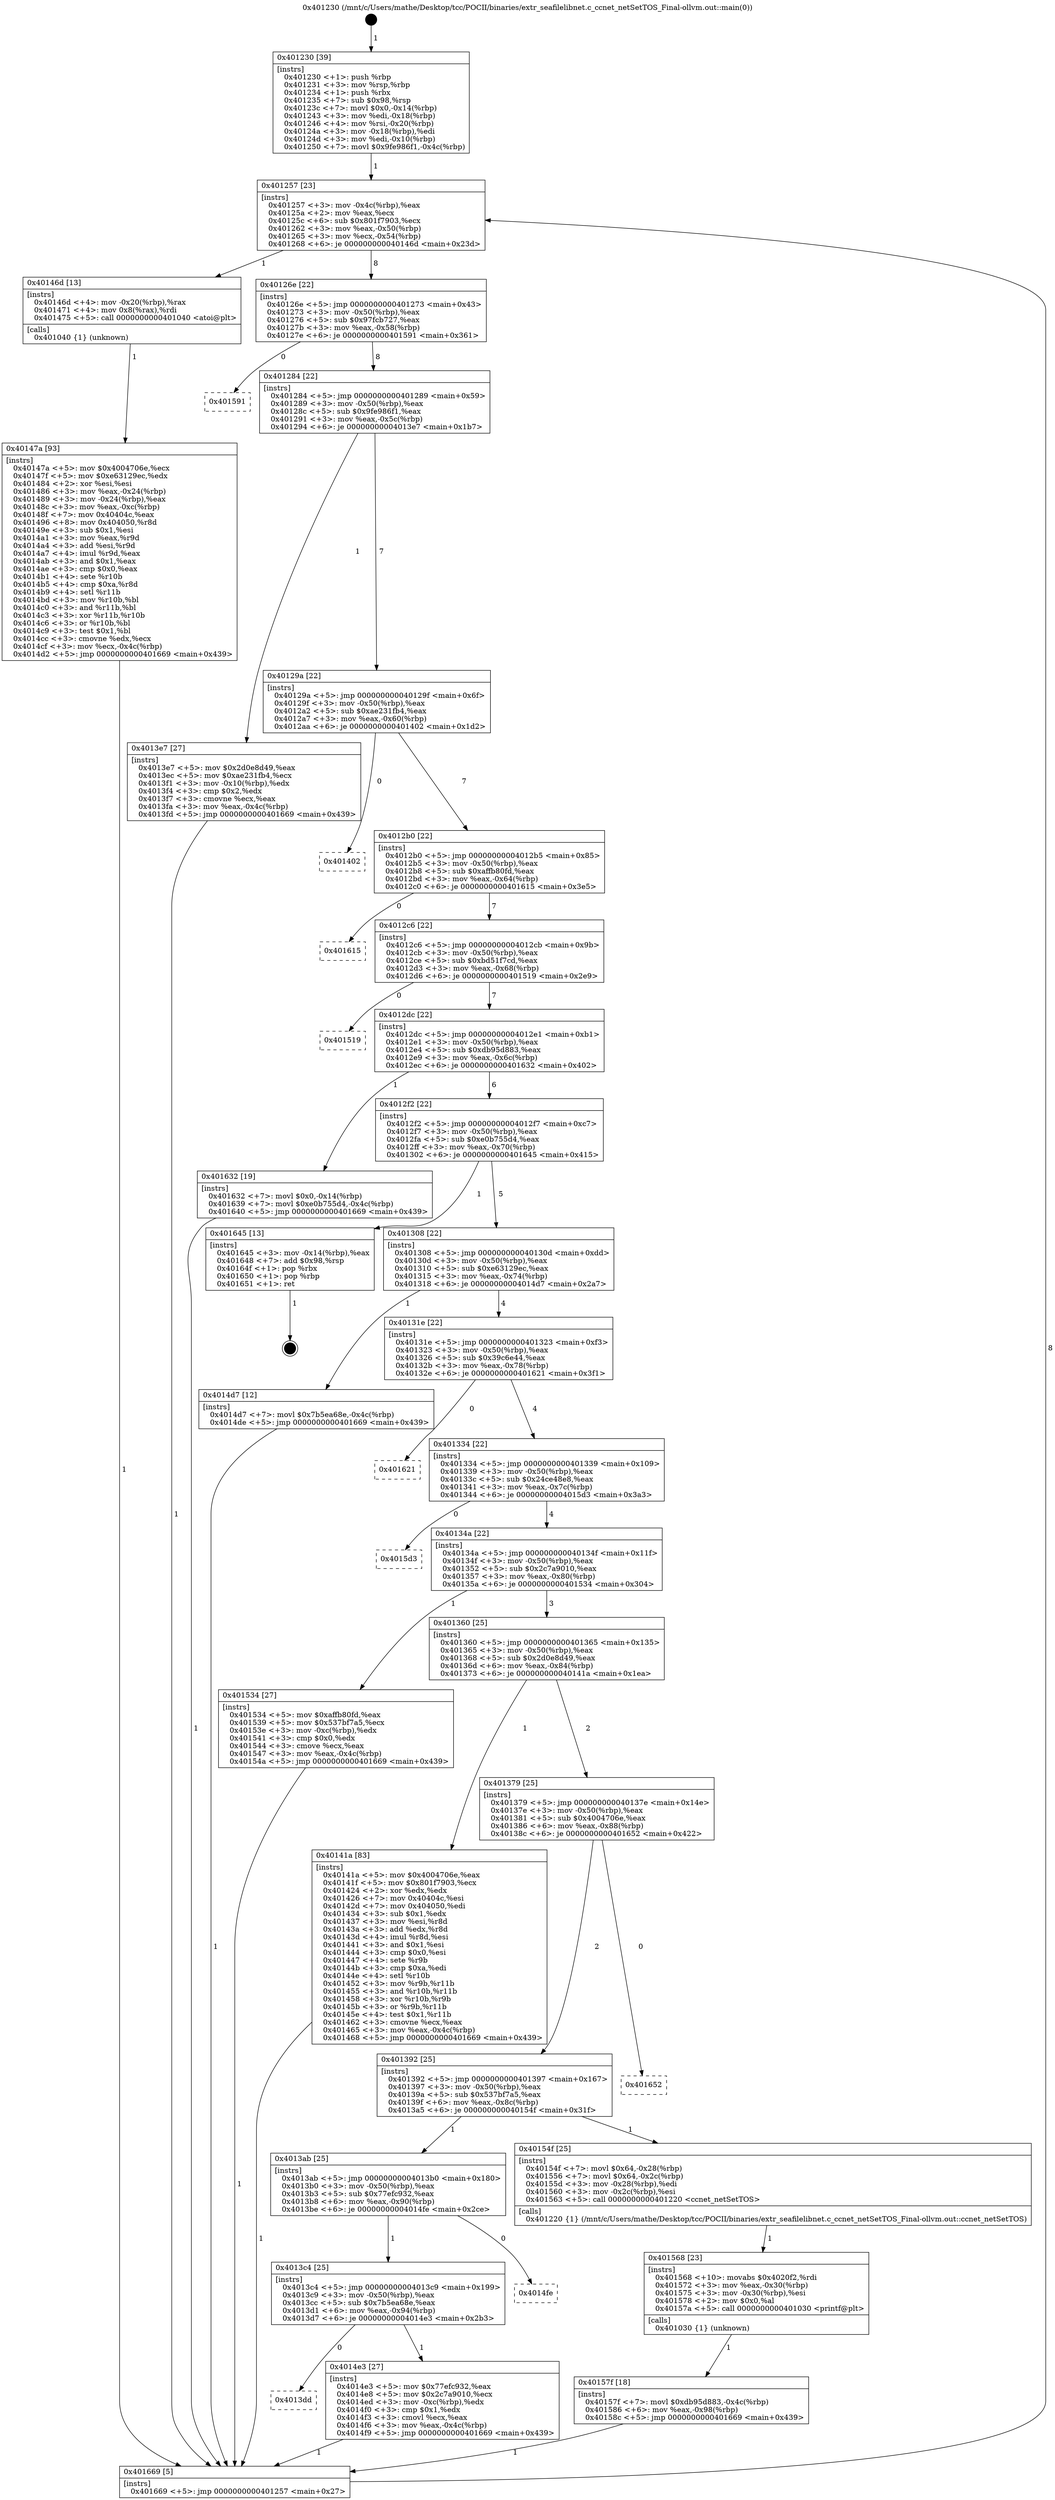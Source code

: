 digraph "0x401230" {
  label = "0x401230 (/mnt/c/Users/mathe/Desktop/tcc/POCII/binaries/extr_seafilelibnet.c_ccnet_netSetTOS_Final-ollvm.out::main(0))"
  labelloc = "t"
  node[shape=record]

  Entry [label="",width=0.3,height=0.3,shape=circle,fillcolor=black,style=filled]
  "0x401257" [label="{
     0x401257 [23]\l
     | [instrs]\l
     &nbsp;&nbsp;0x401257 \<+3\>: mov -0x4c(%rbp),%eax\l
     &nbsp;&nbsp;0x40125a \<+2\>: mov %eax,%ecx\l
     &nbsp;&nbsp;0x40125c \<+6\>: sub $0x801f7903,%ecx\l
     &nbsp;&nbsp;0x401262 \<+3\>: mov %eax,-0x50(%rbp)\l
     &nbsp;&nbsp;0x401265 \<+3\>: mov %ecx,-0x54(%rbp)\l
     &nbsp;&nbsp;0x401268 \<+6\>: je 000000000040146d \<main+0x23d\>\l
  }"]
  "0x40146d" [label="{
     0x40146d [13]\l
     | [instrs]\l
     &nbsp;&nbsp;0x40146d \<+4\>: mov -0x20(%rbp),%rax\l
     &nbsp;&nbsp;0x401471 \<+4\>: mov 0x8(%rax),%rdi\l
     &nbsp;&nbsp;0x401475 \<+5\>: call 0000000000401040 \<atoi@plt\>\l
     | [calls]\l
     &nbsp;&nbsp;0x401040 \{1\} (unknown)\l
  }"]
  "0x40126e" [label="{
     0x40126e [22]\l
     | [instrs]\l
     &nbsp;&nbsp;0x40126e \<+5\>: jmp 0000000000401273 \<main+0x43\>\l
     &nbsp;&nbsp;0x401273 \<+3\>: mov -0x50(%rbp),%eax\l
     &nbsp;&nbsp;0x401276 \<+5\>: sub $0x97fcb727,%eax\l
     &nbsp;&nbsp;0x40127b \<+3\>: mov %eax,-0x58(%rbp)\l
     &nbsp;&nbsp;0x40127e \<+6\>: je 0000000000401591 \<main+0x361\>\l
  }"]
  Exit [label="",width=0.3,height=0.3,shape=circle,fillcolor=black,style=filled,peripheries=2]
  "0x401591" [label="{
     0x401591\l
  }", style=dashed]
  "0x401284" [label="{
     0x401284 [22]\l
     | [instrs]\l
     &nbsp;&nbsp;0x401284 \<+5\>: jmp 0000000000401289 \<main+0x59\>\l
     &nbsp;&nbsp;0x401289 \<+3\>: mov -0x50(%rbp),%eax\l
     &nbsp;&nbsp;0x40128c \<+5\>: sub $0x9fe986f1,%eax\l
     &nbsp;&nbsp;0x401291 \<+3\>: mov %eax,-0x5c(%rbp)\l
     &nbsp;&nbsp;0x401294 \<+6\>: je 00000000004013e7 \<main+0x1b7\>\l
  }"]
  "0x40157f" [label="{
     0x40157f [18]\l
     | [instrs]\l
     &nbsp;&nbsp;0x40157f \<+7\>: movl $0xdb95d883,-0x4c(%rbp)\l
     &nbsp;&nbsp;0x401586 \<+6\>: mov %eax,-0x98(%rbp)\l
     &nbsp;&nbsp;0x40158c \<+5\>: jmp 0000000000401669 \<main+0x439\>\l
  }"]
  "0x4013e7" [label="{
     0x4013e7 [27]\l
     | [instrs]\l
     &nbsp;&nbsp;0x4013e7 \<+5\>: mov $0x2d0e8d49,%eax\l
     &nbsp;&nbsp;0x4013ec \<+5\>: mov $0xae231fb4,%ecx\l
     &nbsp;&nbsp;0x4013f1 \<+3\>: mov -0x10(%rbp),%edx\l
     &nbsp;&nbsp;0x4013f4 \<+3\>: cmp $0x2,%edx\l
     &nbsp;&nbsp;0x4013f7 \<+3\>: cmovne %ecx,%eax\l
     &nbsp;&nbsp;0x4013fa \<+3\>: mov %eax,-0x4c(%rbp)\l
     &nbsp;&nbsp;0x4013fd \<+5\>: jmp 0000000000401669 \<main+0x439\>\l
  }"]
  "0x40129a" [label="{
     0x40129a [22]\l
     | [instrs]\l
     &nbsp;&nbsp;0x40129a \<+5\>: jmp 000000000040129f \<main+0x6f\>\l
     &nbsp;&nbsp;0x40129f \<+3\>: mov -0x50(%rbp),%eax\l
     &nbsp;&nbsp;0x4012a2 \<+5\>: sub $0xae231fb4,%eax\l
     &nbsp;&nbsp;0x4012a7 \<+3\>: mov %eax,-0x60(%rbp)\l
     &nbsp;&nbsp;0x4012aa \<+6\>: je 0000000000401402 \<main+0x1d2\>\l
  }"]
  "0x401669" [label="{
     0x401669 [5]\l
     | [instrs]\l
     &nbsp;&nbsp;0x401669 \<+5\>: jmp 0000000000401257 \<main+0x27\>\l
  }"]
  "0x401230" [label="{
     0x401230 [39]\l
     | [instrs]\l
     &nbsp;&nbsp;0x401230 \<+1\>: push %rbp\l
     &nbsp;&nbsp;0x401231 \<+3\>: mov %rsp,%rbp\l
     &nbsp;&nbsp;0x401234 \<+1\>: push %rbx\l
     &nbsp;&nbsp;0x401235 \<+7\>: sub $0x98,%rsp\l
     &nbsp;&nbsp;0x40123c \<+7\>: movl $0x0,-0x14(%rbp)\l
     &nbsp;&nbsp;0x401243 \<+3\>: mov %edi,-0x18(%rbp)\l
     &nbsp;&nbsp;0x401246 \<+4\>: mov %rsi,-0x20(%rbp)\l
     &nbsp;&nbsp;0x40124a \<+3\>: mov -0x18(%rbp),%edi\l
     &nbsp;&nbsp;0x40124d \<+3\>: mov %edi,-0x10(%rbp)\l
     &nbsp;&nbsp;0x401250 \<+7\>: movl $0x9fe986f1,-0x4c(%rbp)\l
  }"]
  "0x401568" [label="{
     0x401568 [23]\l
     | [instrs]\l
     &nbsp;&nbsp;0x401568 \<+10\>: movabs $0x4020f2,%rdi\l
     &nbsp;&nbsp;0x401572 \<+3\>: mov %eax,-0x30(%rbp)\l
     &nbsp;&nbsp;0x401575 \<+3\>: mov -0x30(%rbp),%esi\l
     &nbsp;&nbsp;0x401578 \<+2\>: mov $0x0,%al\l
     &nbsp;&nbsp;0x40157a \<+5\>: call 0000000000401030 \<printf@plt\>\l
     | [calls]\l
     &nbsp;&nbsp;0x401030 \{1\} (unknown)\l
  }"]
  "0x401402" [label="{
     0x401402\l
  }", style=dashed]
  "0x4012b0" [label="{
     0x4012b0 [22]\l
     | [instrs]\l
     &nbsp;&nbsp;0x4012b0 \<+5\>: jmp 00000000004012b5 \<main+0x85\>\l
     &nbsp;&nbsp;0x4012b5 \<+3\>: mov -0x50(%rbp),%eax\l
     &nbsp;&nbsp;0x4012b8 \<+5\>: sub $0xaffb80fd,%eax\l
     &nbsp;&nbsp;0x4012bd \<+3\>: mov %eax,-0x64(%rbp)\l
     &nbsp;&nbsp;0x4012c0 \<+6\>: je 0000000000401615 \<main+0x3e5\>\l
  }"]
  "0x4013dd" [label="{
     0x4013dd\l
  }", style=dashed]
  "0x401615" [label="{
     0x401615\l
  }", style=dashed]
  "0x4012c6" [label="{
     0x4012c6 [22]\l
     | [instrs]\l
     &nbsp;&nbsp;0x4012c6 \<+5\>: jmp 00000000004012cb \<main+0x9b\>\l
     &nbsp;&nbsp;0x4012cb \<+3\>: mov -0x50(%rbp),%eax\l
     &nbsp;&nbsp;0x4012ce \<+5\>: sub $0xbd51f7cd,%eax\l
     &nbsp;&nbsp;0x4012d3 \<+3\>: mov %eax,-0x68(%rbp)\l
     &nbsp;&nbsp;0x4012d6 \<+6\>: je 0000000000401519 \<main+0x2e9\>\l
  }"]
  "0x4014e3" [label="{
     0x4014e3 [27]\l
     | [instrs]\l
     &nbsp;&nbsp;0x4014e3 \<+5\>: mov $0x77efc932,%eax\l
     &nbsp;&nbsp;0x4014e8 \<+5\>: mov $0x2c7a9010,%ecx\l
     &nbsp;&nbsp;0x4014ed \<+3\>: mov -0xc(%rbp),%edx\l
     &nbsp;&nbsp;0x4014f0 \<+3\>: cmp $0x1,%edx\l
     &nbsp;&nbsp;0x4014f3 \<+3\>: cmovl %ecx,%eax\l
     &nbsp;&nbsp;0x4014f6 \<+3\>: mov %eax,-0x4c(%rbp)\l
     &nbsp;&nbsp;0x4014f9 \<+5\>: jmp 0000000000401669 \<main+0x439\>\l
  }"]
  "0x401519" [label="{
     0x401519\l
  }", style=dashed]
  "0x4012dc" [label="{
     0x4012dc [22]\l
     | [instrs]\l
     &nbsp;&nbsp;0x4012dc \<+5\>: jmp 00000000004012e1 \<main+0xb1\>\l
     &nbsp;&nbsp;0x4012e1 \<+3\>: mov -0x50(%rbp),%eax\l
     &nbsp;&nbsp;0x4012e4 \<+5\>: sub $0xdb95d883,%eax\l
     &nbsp;&nbsp;0x4012e9 \<+3\>: mov %eax,-0x6c(%rbp)\l
     &nbsp;&nbsp;0x4012ec \<+6\>: je 0000000000401632 \<main+0x402\>\l
  }"]
  "0x4013c4" [label="{
     0x4013c4 [25]\l
     | [instrs]\l
     &nbsp;&nbsp;0x4013c4 \<+5\>: jmp 00000000004013c9 \<main+0x199\>\l
     &nbsp;&nbsp;0x4013c9 \<+3\>: mov -0x50(%rbp),%eax\l
     &nbsp;&nbsp;0x4013cc \<+5\>: sub $0x7b5ea68e,%eax\l
     &nbsp;&nbsp;0x4013d1 \<+6\>: mov %eax,-0x94(%rbp)\l
     &nbsp;&nbsp;0x4013d7 \<+6\>: je 00000000004014e3 \<main+0x2b3\>\l
  }"]
  "0x401632" [label="{
     0x401632 [19]\l
     | [instrs]\l
     &nbsp;&nbsp;0x401632 \<+7\>: movl $0x0,-0x14(%rbp)\l
     &nbsp;&nbsp;0x401639 \<+7\>: movl $0xe0b755d4,-0x4c(%rbp)\l
     &nbsp;&nbsp;0x401640 \<+5\>: jmp 0000000000401669 \<main+0x439\>\l
  }"]
  "0x4012f2" [label="{
     0x4012f2 [22]\l
     | [instrs]\l
     &nbsp;&nbsp;0x4012f2 \<+5\>: jmp 00000000004012f7 \<main+0xc7\>\l
     &nbsp;&nbsp;0x4012f7 \<+3\>: mov -0x50(%rbp),%eax\l
     &nbsp;&nbsp;0x4012fa \<+5\>: sub $0xe0b755d4,%eax\l
     &nbsp;&nbsp;0x4012ff \<+3\>: mov %eax,-0x70(%rbp)\l
     &nbsp;&nbsp;0x401302 \<+6\>: je 0000000000401645 \<main+0x415\>\l
  }"]
  "0x4014fe" [label="{
     0x4014fe\l
  }", style=dashed]
  "0x401645" [label="{
     0x401645 [13]\l
     | [instrs]\l
     &nbsp;&nbsp;0x401645 \<+3\>: mov -0x14(%rbp),%eax\l
     &nbsp;&nbsp;0x401648 \<+7\>: add $0x98,%rsp\l
     &nbsp;&nbsp;0x40164f \<+1\>: pop %rbx\l
     &nbsp;&nbsp;0x401650 \<+1\>: pop %rbp\l
     &nbsp;&nbsp;0x401651 \<+1\>: ret\l
  }"]
  "0x401308" [label="{
     0x401308 [22]\l
     | [instrs]\l
     &nbsp;&nbsp;0x401308 \<+5\>: jmp 000000000040130d \<main+0xdd\>\l
     &nbsp;&nbsp;0x40130d \<+3\>: mov -0x50(%rbp),%eax\l
     &nbsp;&nbsp;0x401310 \<+5\>: sub $0xe63129ec,%eax\l
     &nbsp;&nbsp;0x401315 \<+3\>: mov %eax,-0x74(%rbp)\l
     &nbsp;&nbsp;0x401318 \<+6\>: je 00000000004014d7 \<main+0x2a7\>\l
  }"]
  "0x4013ab" [label="{
     0x4013ab [25]\l
     | [instrs]\l
     &nbsp;&nbsp;0x4013ab \<+5\>: jmp 00000000004013b0 \<main+0x180\>\l
     &nbsp;&nbsp;0x4013b0 \<+3\>: mov -0x50(%rbp),%eax\l
     &nbsp;&nbsp;0x4013b3 \<+5\>: sub $0x77efc932,%eax\l
     &nbsp;&nbsp;0x4013b8 \<+6\>: mov %eax,-0x90(%rbp)\l
     &nbsp;&nbsp;0x4013be \<+6\>: je 00000000004014fe \<main+0x2ce\>\l
  }"]
  "0x4014d7" [label="{
     0x4014d7 [12]\l
     | [instrs]\l
     &nbsp;&nbsp;0x4014d7 \<+7\>: movl $0x7b5ea68e,-0x4c(%rbp)\l
     &nbsp;&nbsp;0x4014de \<+5\>: jmp 0000000000401669 \<main+0x439\>\l
  }"]
  "0x40131e" [label="{
     0x40131e [22]\l
     | [instrs]\l
     &nbsp;&nbsp;0x40131e \<+5\>: jmp 0000000000401323 \<main+0xf3\>\l
     &nbsp;&nbsp;0x401323 \<+3\>: mov -0x50(%rbp),%eax\l
     &nbsp;&nbsp;0x401326 \<+5\>: sub $0x39c6e44,%eax\l
     &nbsp;&nbsp;0x40132b \<+3\>: mov %eax,-0x78(%rbp)\l
     &nbsp;&nbsp;0x40132e \<+6\>: je 0000000000401621 \<main+0x3f1\>\l
  }"]
  "0x40154f" [label="{
     0x40154f [25]\l
     | [instrs]\l
     &nbsp;&nbsp;0x40154f \<+7\>: movl $0x64,-0x28(%rbp)\l
     &nbsp;&nbsp;0x401556 \<+7\>: movl $0x64,-0x2c(%rbp)\l
     &nbsp;&nbsp;0x40155d \<+3\>: mov -0x28(%rbp),%edi\l
     &nbsp;&nbsp;0x401560 \<+3\>: mov -0x2c(%rbp),%esi\l
     &nbsp;&nbsp;0x401563 \<+5\>: call 0000000000401220 \<ccnet_netSetTOS\>\l
     | [calls]\l
     &nbsp;&nbsp;0x401220 \{1\} (/mnt/c/Users/mathe/Desktop/tcc/POCII/binaries/extr_seafilelibnet.c_ccnet_netSetTOS_Final-ollvm.out::ccnet_netSetTOS)\l
  }"]
  "0x401621" [label="{
     0x401621\l
  }", style=dashed]
  "0x401334" [label="{
     0x401334 [22]\l
     | [instrs]\l
     &nbsp;&nbsp;0x401334 \<+5\>: jmp 0000000000401339 \<main+0x109\>\l
     &nbsp;&nbsp;0x401339 \<+3\>: mov -0x50(%rbp),%eax\l
     &nbsp;&nbsp;0x40133c \<+5\>: sub $0x24ce48e8,%eax\l
     &nbsp;&nbsp;0x401341 \<+3\>: mov %eax,-0x7c(%rbp)\l
     &nbsp;&nbsp;0x401344 \<+6\>: je 00000000004015d3 \<main+0x3a3\>\l
  }"]
  "0x401392" [label="{
     0x401392 [25]\l
     | [instrs]\l
     &nbsp;&nbsp;0x401392 \<+5\>: jmp 0000000000401397 \<main+0x167\>\l
     &nbsp;&nbsp;0x401397 \<+3\>: mov -0x50(%rbp),%eax\l
     &nbsp;&nbsp;0x40139a \<+5\>: sub $0x537bf7a5,%eax\l
     &nbsp;&nbsp;0x40139f \<+6\>: mov %eax,-0x8c(%rbp)\l
     &nbsp;&nbsp;0x4013a5 \<+6\>: je 000000000040154f \<main+0x31f\>\l
  }"]
  "0x4015d3" [label="{
     0x4015d3\l
  }", style=dashed]
  "0x40134a" [label="{
     0x40134a [22]\l
     | [instrs]\l
     &nbsp;&nbsp;0x40134a \<+5\>: jmp 000000000040134f \<main+0x11f\>\l
     &nbsp;&nbsp;0x40134f \<+3\>: mov -0x50(%rbp),%eax\l
     &nbsp;&nbsp;0x401352 \<+5\>: sub $0x2c7a9010,%eax\l
     &nbsp;&nbsp;0x401357 \<+3\>: mov %eax,-0x80(%rbp)\l
     &nbsp;&nbsp;0x40135a \<+6\>: je 0000000000401534 \<main+0x304\>\l
  }"]
  "0x401652" [label="{
     0x401652\l
  }", style=dashed]
  "0x401534" [label="{
     0x401534 [27]\l
     | [instrs]\l
     &nbsp;&nbsp;0x401534 \<+5\>: mov $0xaffb80fd,%eax\l
     &nbsp;&nbsp;0x401539 \<+5\>: mov $0x537bf7a5,%ecx\l
     &nbsp;&nbsp;0x40153e \<+3\>: mov -0xc(%rbp),%edx\l
     &nbsp;&nbsp;0x401541 \<+3\>: cmp $0x0,%edx\l
     &nbsp;&nbsp;0x401544 \<+3\>: cmove %ecx,%eax\l
     &nbsp;&nbsp;0x401547 \<+3\>: mov %eax,-0x4c(%rbp)\l
     &nbsp;&nbsp;0x40154a \<+5\>: jmp 0000000000401669 \<main+0x439\>\l
  }"]
  "0x401360" [label="{
     0x401360 [25]\l
     | [instrs]\l
     &nbsp;&nbsp;0x401360 \<+5\>: jmp 0000000000401365 \<main+0x135\>\l
     &nbsp;&nbsp;0x401365 \<+3\>: mov -0x50(%rbp),%eax\l
     &nbsp;&nbsp;0x401368 \<+5\>: sub $0x2d0e8d49,%eax\l
     &nbsp;&nbsp;0x40136d \<+6\>: mov %eax,-0x84(%rbp)\l
     &nbsp;&nbsp;0x401373 \<+6\>: je 000000000040141a \<main+0x1ea\>\l
  }"]
  "0x40147a" [label="{
     0x40147a [93]\l
     | [instrs]\l
     &nbsp;&nbsp;0x40147a \<+5\>: mov $0x4004706e,%ecx\l
     &nbsp;&nbsp;0x40147f \<+5\>: mov $0xe63129ec,%edx\l
     &nbsp;&nbsp;0x401484 \<+2\>: xor %esi,%esi\l
     &nbsp;&nbsp;0x401486 \<+3\>: mov %eax,-0x24(%rbp)\l
     &nbsp;&nbsp;0x401489 \<+3\>: mov -0x24(%rbp),%eax\l
     &nbsp;&nbsp;0x40148c \<+3\>: mov %eax,-0xc(%rbp)\l
     &nbsp;&nbsp;0x40148f \<+7\>: mov 0x40404c,%eax\l
     &nbsp;&nbsp;0x401496 \<+8\>: mov 0x404050,%r8d\l
     &nbsp;&nbsp;0x40149e \<+3\>: sub $0x1,%esi\l
     &nbsp;&nbsp;0x4014a1 \<+3\>: mov %eax,%r9d\l
     &nbsp;&nbsp;0x4014a4 \<+3\>: add %esi,%r9d\l
     &nbsp;&nbsp;0x4014a7 \<+4\>: imul %r9d,%eax\l
     &nbsp;&nbsp;0x4014ab \<+3\>: and $0x1,%eax\l
     &nbsp;&nbsp;0x4014ae \<+3\>: cmp $0x0,%eax\l
     &nbsp;&nbsp;0x4014b1 \<+4\>: sete %r10b\l
     &nbsp;&nbsp;0x4014b5 \<+4\>: cmp $0xa,%r8d\l
     &nbsp;&nbsp;0x4014b9 \<+4\>: setl %r11b\l
     &nbsp;&nbsp;0x4014bd \<+3\>: mov %r10b,%bl\l
     &nbsp;&nbsp;0x4014c0 \<+3\>: and %r11b,%bl\l
     &nbsp;&nbsp;0x4014c3 \<+3\>: xor %r11b,%r10b\l
     &nbsp;&nbsp;0x4014c6 \<+3\>: or %r10b,%bl\l
     &nbsp;&nbsp;0x4014c9 \<+3\>: test $0x1,%bl\l
     &nbsp;&nbsp;0x4014cc \<+3\>: cmovne %edx,%ecx\l
     &nbsp;&nbsp;0x4014cf \<+3\>: mov %ecx,-0x4c(%rbp)\l
     &nbsp;&nbsp;0x4014d2 \<+5\>: jmp 0000000000401669 \<main+0x439\>\l
  }"]
  "0x40141a" [label="{
     0x40141a [83]\l
     | [instrs]\l
     &nbsp;&nbsp;0x40141a \<+5\>: mov $0x4004706e,%eax\l
     &nbsp;&nbsp;0x40141f \<+5\>: mov $0x801f7903,%ecx\l
     &nbsp;&nbsp;0x401424 \<+2\>: xor %edx,%edx\l
     &nbsp;&nbsp;0x401426 \<+7\>: mov 0x40404c,%esi\l
     &nbsp;&nbsp;0x40142d \<+7\>: mov 0x404050,%edi\l
     &nbsp;&nbsp;0x401434 \<+3\>: sub $0x1,%edx\l
     &nbsp;&nbsp;0x401437 \<+3\>: mov %esi,%r8d\l
     &nbsp;&nbsp;0x40143a \<+3\>: add %edx,%r8d\l
     &nbsp;&nbsp;0x40143d \<+4\>: imul %r8d,%esi\l
     &nbsp;&nbsp;0x401441 \<+3\>: and $0x1,%esi\l
     &nbsp;&nbsp;0x401444 \<+3\>: cmp $0x0,%esi\l
     &nbsp;&nbsp;0x401447 \<+4\>: sete %r9b\l
     &nbsp;&nbsp;0x40144b \<+3\>: cmp $0xa,%edi\l
     &nbsp;&nbsp;0x40144e \<+4\>: setl %r10b\l
     &nbsp;&nbsp;0x401452 \<+3\>: mov %r9b,%r11b\l
     &nbsp;&nbsp;0x401455 \<+3\>: and %r10b,%r11b\l
     &nbsp;&nbsp;0x401458 \<+3\>: xor %r10b,%r9b\l
     &nbsp;&nbsp;0x40145b \<+3\>: or %r9b,%r11b\l
     &nbsp;&nbsp;0x40145e \<+4\>: test $0x1,%r11b\l
     &nbsp;&nbsp;0x401462 \<+3\>: cmovne %ecx,%eax\l
     &nbsp;&nbsp;0x401465 \<+3\>: mov %eax,-0x4c(%rbp)\l
     &nbsp;&nbsp;0x401468 \<+5\>: jmp 0000000000401669 \<main+0x439\>\l
  }"]
  "0x401379" [label="{
     0x401379 [25]\l
     | [instrs]\l
     &nbsp;&nbsp;0x401379 \<+5\>: jmp 000000000040137e \<main+0x14e\>\l
     &nbsp;&nbsp;0x40137e \<+3\>: mov -0x50(%rbp),%eax\l
     &nbsp;&nbsp;0x401381 \<+5\>: sub $0x4004706e,%eax\l
     &nbsp;&nbsp;0x401386 \<+6\>: mov %eax,-0x88(%rbp)\l
     &nbsp;&nbsp;0x40138c \<+6\>: je 0000000000401652 \<main+0x422\>\l
  }"]
  Entry -> "0x401230" [label=" 1"]
  "0x401257" -> "0x40146d" [label=" 1"]
  "0x401257" -> "0x40126e" [label=" 8"]
  "0x401645" -> Exit [label=" 1"]
  "0x40126e" -> "0x401591" [label=" 0"]
  "0x40126e" -> "0x401284" [label=" 8"]
  "0x401632" -> "0x401669" [label=" 1"]
  "0x401284" -> "0x4013e7" [label=" 1"]
  "0x401284" -> "0x40129a" [label=" 7"]
  "0x4013e7" -> "0x401669" [label=" 1"]
  "0x401230" -> "0x401257" [label=" 1"]
  "0x401669" -> "0x401257" [label=" 8"]
  "0x40157f" -> "0x401669" [label=" 1"]
  "0x40129a" -> "0x401402" [label=" 0"]
  "0x40129a" -> "0x4012b0" [label=" 7"]
  "0x401568" -> "0x40157f" [label=" 1"]
  "0x4012b0" -> "0x401615" [label=" 0"]
  "0x4012b0" -> "0x4012c6" [label=" 7"]
  "0x40154f" -> "0x401568" [label=" 1"]
  "0x4012c6" -> "0x401519" [label=" 0"]
  "0x4012c6" -> "0x4012dc" [label=" 7"]
  "0x401534" -> "0x401669" [label=" 1"]
  "0x4012dc" -> "0x401632" [label=" 1"]
  "0x4012dc" -> "0x4012f2" [label=" 6"]
  "0x4013c4" -> "0x4013dd" [label=" 0"]
  "0x4012f2" -> "0x401645" [label=" 1"]
  "0x4012f2" -> "0x401308" [label=" 5"]
  "0x4013c4" -> "0x4014e3" [label=" 1"]
  "0x401308" -> "0x4014d7" [label=" 1"]
  "0x401308" -> "0x40131e" [label=" 4"]
  "0x4013ab" -> "0x4013c4" [label=" 1"]
  "0x40131e" -> "0x401621" [label=" 0"]
  "0x40131e" -> "0x401334" [label=" 4"]
  "0x4013ab" -> "0x4014fe" [label=" 0"]
  "0x401334" -> "0x4015d3" [label=" 0"]
  "0x401334" -> "0x40134a" [label=" 4"]
  "0x401392" -> "0x4013ab" [label=" 1"]
  "0x40134a" -> "0x401534" [label=" 1"]
  "0x40134a" -> "0x401360" [label=" 3"]
  "0x401392" -> "0x40154f" [label=" 1"]
  "0x401360" -> "0x40141a" [label=" 1"]
  "0x401360" -> "0x401379" [label=" 2"]
  "0x40141a" -> "0x401669" [label=" 1"]
  "0x40146d" -> "0x40147a" [label=" 1"]
  "0x40147a" -> "0x401669" [label=" 1"]
  "0x4014d7" -> "0x401669" [label=" 1"]
  "0x4014e3" -> "0x401669" [label=" 1"]
  "0x401379" -> "0x401652" [label=" 0"]
  "0x401379" -> "0x401392" [label=" 2"]
}
